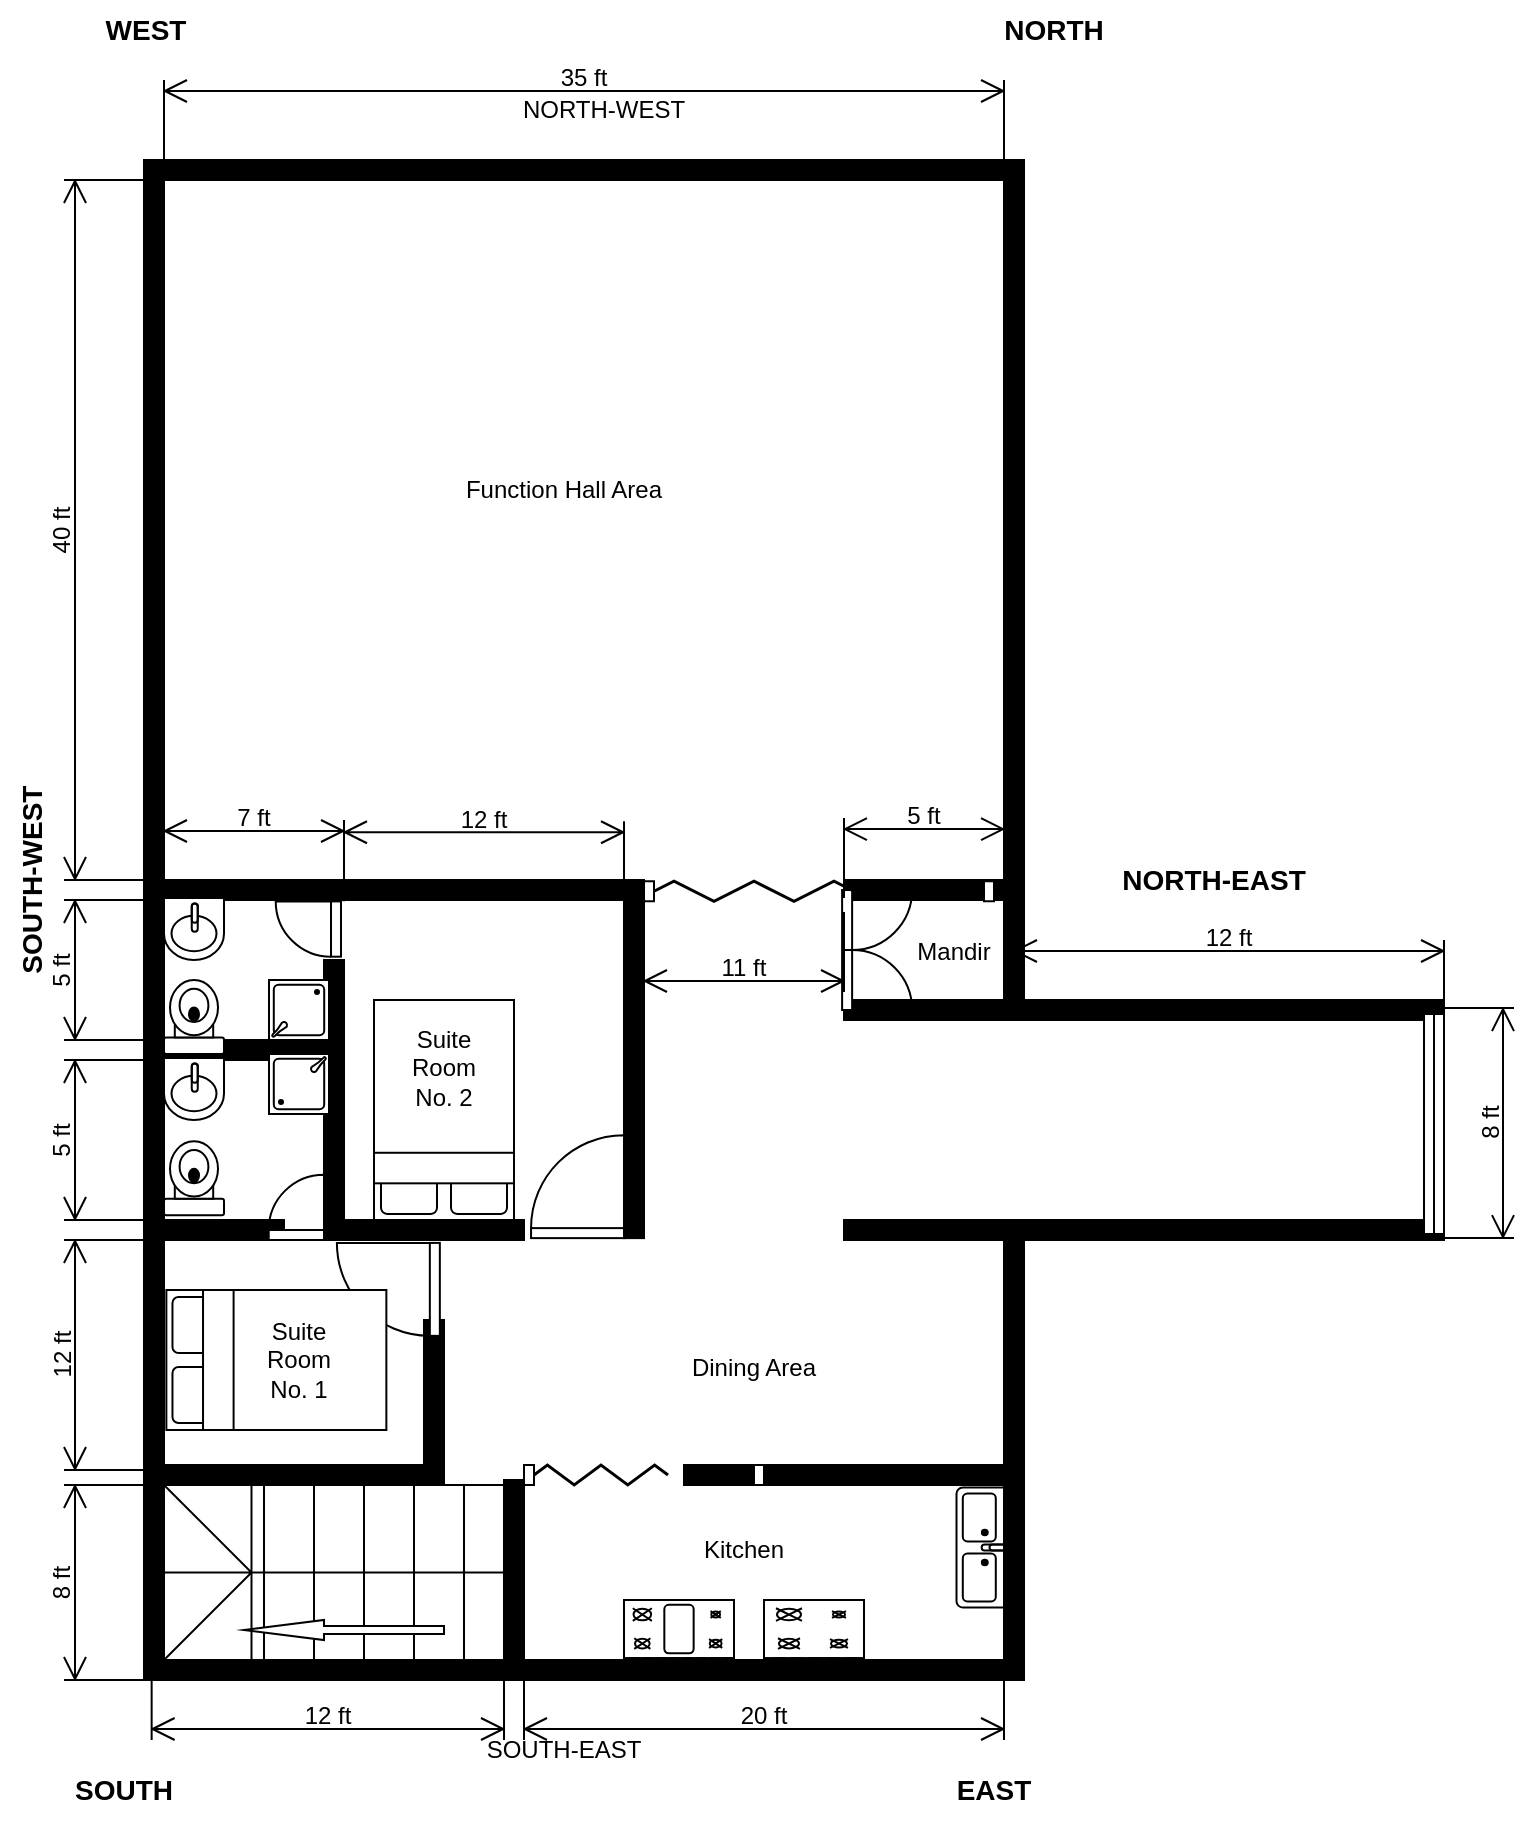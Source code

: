 <mxfile version="24.3.1" type="github" pages="2">
  <diagram name="Chilakalapudi" id="MxFsTh5EfBBZG-4ZZ3Ez">
    <mxGraphModel dx="1434" dy="746" grid="1" gridSize="10" guides="1" tooltips="1" connect="1" arrows="1" fold="1" page="1" pageScale="1" pageWidth="850" pageHeight="1100" math="0" shadow="0">
      <root>
        <mxCell id="0" />
        <mxCell id="1" parent="0" />
        <mxCell id="P2xLhk2kLivvHlx-UTb--2" value="SOUTH" style="text;html=1;align=center;verticalAlign=middle;whiteSpace=wrap;rounded=0;fontStyle=1;fontSize=14;" parent="1" vertex="1">
          <mxGeometry x="40" y="990" width="60" height="30" as="geometry" />
        </mxCell>
        <mxCell id="P2xLhk2kLivvHlx-UTb--4" value="EAST" style="text;html=1;align=center;verticalAlign=middle;whiteSpace=wrap;rounded=0;fontStyle=1;fontSize=14;" parent="1" vertex="1">
          <mxGeometry x="475" y="990" width="60" height="30" as="geometry" />
        </mxCell>
        <mxCell id="P2xLhk2kLivvHlx-UTb--5" value="WEST" style="text;html=1;align=center;verticalAlign=middle;whiteSpace=wrap;rounded=0;fontStyle=1;fontSize=14;" parent="1" vertex="1">
          <mxGeometry x="51.18" y="110" width="60" height="30" as="geometry" />
        </mxCell>
        <mxCell id="P2xLhk2kLivvHlx-UTb--6" value="NORTH" style="text;html=1;align=center;verticalAlign=middle;whiteSpace=wrap;rounded=0;fontSize=14;fontStyle=1" parent="1" vertex="1">
          <mxGeometry x="505" y="110" width="60" height="30" as="geometry" />
        </mxCell>
        <mxCell id="P2xLhk2kLivvHlx-UTb--7" value="SOUTH-EAST" style="text;html=1;align=center;verticalAlign=middle;whiteSpace=wrap;rounded=0;" parent="1" vertex="1">
          <mxGeometry x="245" y="970" width="90" height="30" as="geometry" />
        </mxCell>
        <mxCell id="P2xLhk2kLivvHlx-UTb--8" value="NORTH-EAST" style="text;html=1;align=center;verticalAlign=middle;whiteSpace=wrap;rounded=0;fontStyle=1;fontSize=14;" parent="1" vertex="1">
          <mxGeometry x="550" y="535" width="130" height="30" as="geometry" />
        </mxCell>
        <mxCell id="P2xLhk2kLivvHlx-UTb--9" value="SOUTH-WEST" style="text;html=1;align=center;verticalAlign=middle;whiteSpace=wrap;rounded=0;rotation=-90;fontStyle=1;fontSize=14;" parent="1" vertex="1">
          <mxGeometry x="-36.18" y="535" width="120" height="30" as="geometry" />
        </mxCell>
        <mxCell id="P2xLhk2kLivvHlx-UTb--10" value="NORTH-WEST" style="text;html=1;align=center;verticalAlign=middle;whiteSpace=wrap;rounded=0;" parent="1" vertex="1">
          <mxGeometry x="260" y="150" width="100" height="30" as="geometry" />
        </mxCell>
        <mxCell id="P2xLhk2kLivvHlx-UTb--14" value="" style="verticalLabelPosition=bottom;html=1;verticalAlign=top;align=center;shape=mxgraph.floorplan.stairsRest;rotation=-180;" parent="1" vertex="1">
          <mxGeometry x="90" y="852.5" width="175" height="87.5" as="geometry" />
        </mxCell>
        <mxCell id="P2xLhk2kLivvHlx-UTb--17" value="" style="verticalLabelPosition=bottom;html=1;verticalAlign=top;align=center;shape=mxgraph.floorplan.wall;fillColor=strokeColor;" parent="1" vertex="1">
          <mxGeometry x="430" y="610" width="80" height="10" as="geometry" />
        </mxCell>
        <mxCell id="P2xLhk2kLivvHlx-UTb--23" value="" style="verticalLabelPosition=bottom;html=1;verticalAlign=top;align=center;shape=mxgraph.floorplan.wall;fillColor=strokeColor;direction=south;" parent="1" vertex="1">
          <mxGeometry x="170" y="590" width="10" height="130" as="geometry" />
        </mxCell>
        <mxCell id="P2xLhk2kLivvHlx-UTb--24" value="" style="verticalLabelPosition=bottom;html=1;verticalAlign=top;align=center;shape=mxgraph.floorplan.wall;fillColor=strokeColor;direction=south;" parent="1" vertex="1">
          <mxGeometry x="260" y="850" width="10" height="90" as="geometry" />
        </mxCell>
        <mxCell id="P2xLhk2kLivvHlx-UTb--25" value="" style="verticalLabelPosition=bottom;html=1;verticalAlign=top;align=center;shape=mxgraph.floorplan.wall;fillColor=strokeColor;" parent="1" vertex="1">
          <mxGeometry x="350" y="842.5" width="165" height="10" as="geometry" />
        </mxCell>
        <mxCell id="P2xLhk2kLivvHlx-UTb--26" value="" style="verticalLabelPosition=bottom;html=1;verticalAlign=top;align=center;shape=mxgraph.floorplan.wall;fillColor=strokeColor;" parent="1" vertex="1">
          <mxGeometry x="90" y="842.5" width="140" height="10" as="geometry" />
        </mxCell>
        <mxCell id="P2xLhk2kLivvHlx-UTb--27" value="" style="verticalLabelPosition=bottom;html=1;verticalAlign=top;align=center;shape=mxgraph.floorplan.wall;fillColor=strokeColor;" parent="1" vertex="1">
          <mxGeometry x="90" y="720" width="60" height="10" as="geometry" />
        </mxCell>
        <mxCell id="P2xLhk2kLivvHlx-UTb--28" value="" style="verticalLabelPosition=bottom;html=1;verticalAlign=top;align=center;shape=mxgraph.floorplan.wall;fillColor=strokeColor;direction=south;" parent="1" vertex="1">
          <mxGeometry x="220" y="770" width="10" height="72.5" as="geometry" />
        </mxCell>
        <mxCell id="P2xLhk2kLivvHlx-UTb--29" value="" style="verticalLabelPosition=bottom;html=1;verticalAlign=top;align=center;shape=mxgraph.floorplan.wall;fillColor=strokeColor;" parent="1" vertex="1">
          <mxGeometry x="430" y="720" width="80" height="10" as="geometry" />
        </mxCell>
        <mxCell id="P2xLhk2kLivvHlx-UTb--30" value="" style="verticalLabelPosition=bottom;html=1;verticalAlign=top;align=center;shape=mxgraph.floorplan.doorAccordion;dx=0.6;" parent="1" vertex="1">
          <mxGeometry x="270" y="842.5" width="120" height="10" as="geometry" />
        </mxCell>
        <mxCell id="P2xLhk2kLivvHlx-UTb--31" value="" style="verticalLabelPosition=bottom;html=1;verticalAlign=top;align=center;shape=mxgraph.floorplan.wall;fillColor=strokeColor;direction=south;" parent="1" vertex="1">
          <mxGeometry x="80" y="190" width="10" height="760" as="geometry" />
        </mxCell>
        <mxCell id="P2xLhk2kLivvHlx-UTb--32" value="" style="verticalLabelPosition=bottom;html=1;verticalAlign=top;align=center;shape=mxgraph.floorplan.wall;fillColor=strokeColor;direction=south;" parent="1" vertex="1">
          <mxGeometry x="510" y="190" width="10" height="430" as="geometry" />
        </mxCell>
        <mxCell id="P2xLhk2kLivvHlx-UTb--33" value="" style="verticalLabelPosition=bottom;html=1;verticalAlign=top;align=center;shape=mxgraph.floorplan.wall;fillColor=strokeColor;" parent="1" vertex="1">
          <mxGeometry x="90" y="190" width="420" height="10" as="geometry" />
        </mxCell>
        <mxCell id="P2xLhk2kLivvHlx-UTb--34" value="" style="verticalLabelPosition=bottom;html=1;verticalAlign=top;align=center;shape=mxgraph.floorplan.wall;fillColor=strokeColor;" parent="1" vertex="1">
          <mxGeometry x="260" y="940" width="260" height="10" as="geometry" />
        </mxCell>
        <mxCell id="P2xLhk2kLivvHlx-UTb--35" value="" style="verticalLabelPosition=bottom;html=1;verticalAlign=top;align=center;shape=mxgraph.floorplan.wall;fillColor=strokeColor;" parent="1" vertex="1">
          <mxGeometry x="80" y="940" width="190" height="10" as="geometry" />
        </mxCell>
        <mxCell id="P2xLhk2kLivvHlx-UTb--36" value="" style="verticalLabelPosition=bottom;html=1;verticalAlign=top;align=center;shape=mxgraph.floorplan.wall;fillColor=strokeColor;" parent="1" vertex="1">
          <mxGeometry x="80" y="630" width="90" height="10" as="geometry" />
        </mxCell>
        <mxCell id="P2xLhk2kLivvHlx-UTb--37" value="" style="verticalLabelPosition=bottom;html=1;verticalAlign=top;align=center;shape=mxgraph.floorplan.wall;fillColor=strokeColor;" parent="1" vertex="1">
          <mxGeometry x="90" y="550" width="240" height="10" as="geometry" />
        </mxCell>
        <mxCell id="P2xLhk2kLivvHlx-UTb--38" value="" style="verticalLabelPosition=bottom;html=1;verticalAlign=top;align=center;shape=mxgraph.floorplan.wall;fillColor=strokeColor;direction=south;" parent="1" vertex="1">
          <mxGeometry x="320" y="559.06" width="10" height="170" as="geometry" />
        </mxCell>
        <mxCell id="P2xLhk2kLivvHlx-UTb--39" value="" style="verticalLabelPosition=bottom;html=1;verticalAlign=top;align=center;shape=mxgraph.floorplan.wall;fillColor=strokeColor;" parent="1" vertex="1">
          <mxGeometry x="170" y="720" width="100" height="10" as="geometry" />
        </mxCell>
        <mxCell id="P2xLhk2kLivvHlx-UTb--41" value="" style="verticalLabelPosition=bottom;html=1;verticalAlign=top;align=center;shape=mxgraph.floorplan.doorLeft;aspect=fixed;rotation=-180;" parent="1" vertex="1">
          <mxGeometry x="273.53" y="679.69" width="46.47" height="49.37" as="geometry" />
        </mxCell>
        <mxCell id="P2xLhk2kLivvHlx-UTb--42" value="" style="verticalLabelPosition=bottom;html=1;verticalAlign=top;align=center;shape=mxgraph.floorplan.doorLeft;aspect=fixed;rotation=-180;" parent="1" vertex="1">
          <mxGeometry x="142.36" y="700.63" width="27.64" height="29.37" as="geometry" />
        </mxCell>
        <mxCell id="P2xLhk2kLivvHlx-UTb--43" value="" style="verticalLabelPosition=bottom;html=1;verticalAlign=top;align=center;shape=mxgraph.floorplan.doorLeft;aspect=fixed;rotation=90;" parent="1" vertex="1">
          <mxGeometry x="150" y="559.84" width="27.64" height="29.37" as="geometry" />
        </mxCell>
        <mxCell id="P2xLhk2kLivvHlx-UTb--44" value="" style="verticalLabelPosition=bottom;html=1;verticalAlign=top;align=center;shape=mxgraph.floorplan.doorLeft;aspect=fixed;rotation=90;" parent="1" vertex="1">
          <mxGeometry x="180.0" y="730" width="46.47" height="49.37" as="geometry" />
        </mxCell>
        <mxCell id="P2xLhk2kLivvHlx-UTb--45" value="" style="verticalLabelPosition=bottom;html=1;verticalAlign=top;align=center;shape=mxgraph.floorplan.wall;fillColor=strokeColor;" parent="1" vertex="1">
          <mxGeometry x="430" y="550" width="85" height="10" as="geometry" />
        </mxCell>
        <mxCell id="P2xLhk2kLivvHlx-UTb--47" value="" style="verticalLabelPosition=bottom;html=1;verticalAlign=top;align=center;shape=mxgraph.floorplan.wall;fillColor=strokeColor;" parent="1" vertex="1">
          <mxGeometry x="515" y="720" width="215" height="10" as="geometry" />
        </mxCell>
        <mxCell id="P2xLhk2kLivvHlx-UTb--48" value="" style="verticalLabelPosition=bottom;html=1;verticalAlign=top;align=center;shape=mxgraph.floorplan.wall;fillColor=strokeColor;" parent="1" vertex="1">
          <mxGeometry x="520" y="610" width="210" height="10" as="geometry" />
        </mxCell>
        <mxCell id="P2xLhk2kLivvHlx-UTb--50" value="" style="verticalLabelPosition=bottom;html=1;verticalAlign=top;align=center;shape=mxgraph.floorplan.doorDouble;aspect=fixed;rotation=-90;" parent="1" vertex="1">
          <mxGeometry x="415" y="569.06" width="60" height="31.88" as="geometry" />
        </mxCell>
        <mxCell id="P2xLhk2kLivvHlx-UTb--51" value="" style="verticalLabelPosition=bottom;html=1;verticalAlign=top;align=center;shape=mxgraph.floorplan.toilet;rotation=-180;" parent="1" vertex="1">
          <mxGeometry x="90" y="680.63" width="30" height="37" as="geometry" />
        </mxCell>
        <mxCell id="P2xLhk2kLivvHlx-UTb--52" value="" style="verticalLabelPosition=bottom;html=1;verticalAlign=top;align=center;shape=mxgraph.floorplan.sink_1;" parent="1" vertex="1">
          <mxGeometry x="90" y="639.06" width="30" height="30.94" as="geometry" />
        </mxCell>
        <mxCell id="P2xLhk2kLivvHlx-UTb--56" value="" style="verticalLabelPosition=bottom;html=1;verticalAlign=top;align=center;shape=mxgraph.floorplan.shower2;rotation=0;" parent="1" vertex="1">
          <mxGeometry x="142.5" y="637" width="30" height="30" as="geometry" />
        </mxCell>
        <mxCell id="P2xLhk2kLivvHlx-UTb--57" value="" style="verticalLabelPosition=bottom;html=1;verticalAlign=top;align=center;shape=mxgraph.floorplan.toilet;rotation=-180;" parent="1" vertex="1">
          <mxGeometry x="90" y="600" width="30" height="37" as="geometry" />
        </mxCell>
        <mxCell id="P2xLhk2kLivvHlx-UTb--58" value="" style="verticalLabelPosition=bottom;html=1;verticalAlign=top;align=center;shape=mxgraph.floorplan.sink_1;" parent="1" vertex="1">
          <mxGeometry x="90" y="559.06" width="30" height="30.94" as="geometry" />
        </mxCell>
        <mxCell id="P2xLhk2kLivvHlx-UTb--59" value="" style="verticalLabelPosition=bottom;html=1;verticalAlign=top;align=center;shape=mxgraph.floorplan.shower2;rotation=-180;" parent="1" vertex="1">
          <mxGeometry x="142.5" y="600" width="30" height="30" as="geometry" />
        </mxCell>
        <mxCell id="P2xLhk2kLivvHlx-UTb--60" value="" style="verticalLabelPosition=bottom;html=1;verticalAlign=top;align=center;shape=mxgraph.floorplan.doorAccordion;dx=0.6;" parent="1" vertex="1">
          <mxGeometry x="330" y="550.63" width="175" height="10" as="geometry" />
        </mxCell>
        <mxCell id="P2xLhk2kLivvHlx-UTb--61" value="" style="verticalLabelPosition=bottom;html=1;verticalAlign=top;align=center;shape=mxgraph.floorplan.sink_double2;rotation=90;" parent="1" vertex="1">
          <mxGeometry x="470" y="870" width="60" height="27.5" as="geometry" />
        </mxCell>
        <mxCell id="P2xLhk2kLivvHlx-UTb--62" value="" style="verticalLabelPosition=bottom;html=1;verticalAlign=top;align=center;shape=mxgraph.floorplan.range_1;" parent="1" vertex="1">
          <mxGeometry x="390" y="910" width="50" height="30" as="geometry" />
        </mxCell>
        <mxCell id="P2xLhk2kLivvHlx-UTb--63" value="" style="verticalLabelPosition=bottom;html=1;verticalAlign=top;align=center;shape=mxgraph.floorplan.range_2;" parent="1" vertex="1">
          <mxGeometry x="320" y="910" width="55" height="30" as="geometry" />
        </mxCell>
        <mxCell id="P2xLhk2kLivvHlx-UTb--64" value="" style="html=1;shadow=0;dashed=0;align=center;verticalAlign=middle;shape=mxgraph.arrows2.arrow;dy=0.6;dx=40;flipH=1;notch=0;" parent="1" vertex="1">
          <mxGeometry x="130" y="920" width="100" height="10" as="geometry" />
        </mxCell>
        <mxCell id="P2xLhk2kLivvHlx-UTb--67" value="Dining Area" style="text;html=1;align=center;verticalAlign=middle;whiteSpace=wrap;rounded=0;" parent="1" vertex="1">
          <mxGeometry x="320" y="779.37" width="130" height="30" as="geometry" />
        </mxCell>
        <mxCell id="P2xLhk2kLivvHlx-UTb--68" value="Function Hall Area" style="text;html=1;align=center;verticalAlign=middle;whiteSpace=wrap;rounded=0;" parent="1" vertex="1">
          <mxGeometry x="220" y="340" width="140" height="30" as="geometry" />
        </mxCell>
        <mxCell id="P2xLhk2kLivvHlx-UTb--69" value="Kitchen" style="text;html=1;align=center;verticalAlign=middle;whiteSpace=wrap;rounded=0;" parent="1" vertex="1">
          <mxGeometry x="350" y="870" width="60" height="30" as="geometry" />
        </mxCell>
        <mxCell id="P2xLhk2kLivvHlx-UTb--70" value="Mandir" style="text;html=1;align=center;verticalAlign=middle;whiteSpace=wrap;rounded=0;" parent="1" vertex="1">
          <mxGeometry x="455" y="570.94" width="60" height="30" as="geometry" />
        </mxCell>
        <mxCell id="P2xLhk2kLivvHlx-UTb--71" value="" style="verticalLabelPosition=bottom;html=1;verticalAlign=top;align=center;shape=mxgraph.floorplan.wall;fillColor=strokeColor;direction=south;" parent="1" vertex="1">
          <mxGeometry x="510" y="720" width="10" height="230" as="geometry" />
        </mxCell>
        <mxCell id="P2xLhk2kLivvHlx-UTb--73" value="" style="verticalLabelPosition=bottom;html=1;verticalAlign=top;align=center;shape=mxgraph.floorplan.window;rotation=90;" parent="1" vertex="1">
          <mxGeometry x="670" y="667" width="110" height="10" as="geometry" />
        </mxCell>
        <mxCell id="P2xLhk2kLivvHlx-UTb--75" value="" style="verticalLabelPosition=bottom;html=1;verticalAlign=top;align=center;shape=mxgraph.floorplan.bed_double;rotation=-90;" parent="1" vertex="1">
          <mxGeometry x="111.18" y="735" width="70" height="110" as="geometry" />
        </mxCell>
        <mxCell id="P2xLhk2kLivvHlx-UTb--65" value="Suite Room No. 1" style="text;html=1;align=center;verticalAlign=middle;whiteSpace=wrap;rounded=0;" parent="1" vertex="1">
          <mxGeometry x="135" y="775" width="45" height="30" as="geometry" />
        </mxCell>
        <mxCell id="P2xLhk2kLivvHlx-UTb--76" value="" style="verticalLabelPosition=bottom;html=1;verticalAlign=top;align=center;shape=mxgraph.floorplan.bed_double;rotation=-180;" parent="1" vertex="1">
          <mxGeometry x="195.0" y="610" width="70" height="110" as="geometry" />
        </mxCell>
        <mxCell id="P2xLhk2kLivvHlx-UTb--66" value="Suite Room No. 2" style="text;html=1;align=center;verticalAlign=middle;whiteSpace=wrap;rounded=0;" parent="1" vertex="1">
          <mxGeometry x="210" y="629.06" width="40" height="30" as="geometry" />
        </mxCell>
        <mxCell id="P2xLhk2kLivvHlx-UTb--77" value="8 ft" style="shape=dimension;direction=south;whiteSpace=wrap;html=1;align=center;points=[];verticalAlign=top;labelBackgroundColor=none;horizontal=0;spacingTop=-15;" parent="1" vertex="1">
          <mxGeometry x="40" y="852.5" width="40" height="97.5" as="geometry" />
        </mxCell>
        <mxCell id="P2xLhk2kLivvHlx-UTb--78" value="12 ft" style="shape=dimension;direction=south;whiteSpace=wrap;html=1;align=center;points=[];verticalAlign=top;labelBackgroundColor=none;horizontal=0;spacingTop=-15;" parent="1" vertex="1">
          <mxGeometry x="40" y="730" width="40" height="115" as="geometry" />
        </mxCell>
        <mxCell id="P2xLhk2kLivvHlx-UTb--79" value="5 ft" style="shape=dimension;direction=south;whiteSpace=wrap;html=1;align=center;points=[];verticalAlign=top;labelBackgroundColor=none;horizontal=0;spacingTop=-15;" parent="1" vertex="1">
          <mxGeometry x="40" y="640" width="40" height="80" as="geometry" />
        </mxCell>
        <mxCell id="P2xLhk2kLivvHlx-UTb--80" value="5 ft" style="shape=dimension;direction=south;whiteSpace=wrap;html=1;align=center;points=[];verticalAlign=top;labelBackgroundColor=none;horizontal=0;spacingTop=-15;" parent="1" vertex="1">
          <mxGeometry x="40" y="560" width="40" height="70" as="geometry" />
        </mxCell>
        <mxCell id="P2xLhk2kLivvHlx-UTb--81" value="40 ft" style="shape=dimension;direction=south;whiteSpace=wrap;html=1;align=center;points=[];verticalAlign=top;labelBackgroundColor=none;horizontal=0;spacingTop=-15;" parent="1" vertex="1">
          <mxGeometry x="40" y="200" width="40" height="350" as="geometry" />
        </mxCell>
        <mxCell id="P2xLhk2kLivvHlx-UTb--82" value="12 ft" style="shape=dimension;whiteSpace=wrap;html=1;align=center;points=[];verticalAlign=bottom;spacingBottom=3;labelBackgroundColor=none;" parent="1" vertex="1">
          <mxGeometry x="83.82" y="940" width="176.18" height="40" as="geometry" />
        </mxCell>
        <mxCell id="P2xLhk2kLivvHlx-UTb--83" value="20 ft" style="shape=dimension;whiteSpace=wrap;html=1;align=center;points=[];verticalAlign=bottom;spacingBottom=3;labelBackgroundColor=none;" parent="1" vertex="1">
          <mxGeometry x="270" y="940" width="240" height="40" as="geometry" />
        </mxCell>
        <mxCell id="P2xLhk2kLivvHlx-UTb--84" value="7 ft" style="shape=dimension;direction=west;whiteSpace=wrap;html=1;align=center;points=[];verticalAlign=top;spacingTop=-15;labelBackgroundColor=none;" parent="1" vertex="1">
          <mxGeometry x="90" y="520" width="90" height="40" as="geometry" />
        </mxCell>
        <mxCell id="P2xLhk2kLivvHlx-UTb--85" value="12 ft" style="shape=dimension;direction=west;whiteSpace=wrap;html=1;align=center;points=[];verticalAlign=top;spacingTop=-15;labelBackgroundColor=none;" parent="1" vertex="1">
          <mxGeometry x="180" y="520.63" width="140" height="40" as="geometry" />
        </mxCell>
        <mxCell id="P2xLhk2kLivvHlx-UTb--86" value="5 ft" style="shape=dimension;direction=west;whiteSpace=wrap;html=1;align=center;points=[];verticalAlign=top;spacingTop=-15;labelBackgroundColor=none;" parent="1" vertex="1">
          <mxGeometry x="430" y="519.06" width="80" height="40" as="geometry" />
        </mxCell>
        <mxCell id="P2xLhk2kLivvHlx-UTb--87" value="11 ft" style="shape=dimension;whiteSpace=wrap;html=1;align=center;points=[];verticalAlign=bottom;spacingBottom=3;labelBackgroundColor=none;" parent="1" vertex="1">
          <mxGeometry x="330" y="566" width="100" height="40" as="geometry" />
        </mxCell>
        <mxCell id="P2xLhk2kLivvHlx-UTb--88" value="35 ft" style="shape=dimension;direction=west;whiteSpace=wrap;html=1;align=center;points=[];verticalAlign=top;spacingTop=-15;labelBackgroundColor=none;" parent="1" vertex="1">
          <mxGeometry x="90" y="150" width="420" height="40" as="geometry" />
        </mxCell>
        <mxCell id="P2xLhk2kLivvHlx-UTb--89" value="8 ft" style="shape=dimension;direction=north;whiteSpace=wrap;html=1;align=center;points=[];verticalAlign=bottom;labelBackgroundColor=none;horizontal=0;spacingBottom=3;" parent="1" vertex="1">
          <mxGeometry x="730" y="614.06" width="35" height="115" as="geometry" />
        </mxCell>
        <mxCell id="P2xLhk2kLivvHlx-UTb--90" value="12 ft" style="shape=dimension;direction=west;whiteSpace=wrap;html=1;align=center;points=[];verticalAlign=top;spacingTop=-15;labelBackgroundColor=none;" parent="1" vertex="1">
          <mxGeometry x="515" y="580" width="215" height="40" as="geometry" />
        </mxCell>
      </root>
    </mxGraphModel>
  </diagram>
  <diagram id="MP44GsQ58Iuzb6ViUy0c" name="Circlepet">
    <mxGraphModel dx="1434" dy="746" grid="1" gridSize="10" guides="1" tooltips="1" connect="1" arrows="1" fold="1" page="1" pageScale="1" pageWidth="850" pageHeight="1100" math="0" shadow="0">
      <root>
        <mxCell id="0" />
        <mxCell id="1" parent="0" />
        <mxCell id="Xp0dzvFvYJ4Tbk_Q_fzT-2" value="" style="verticalLabelPosition=bottom;html=1;verticalAlign=top;align=center;shape=mxgraph.floorplan.wall;fillColor=strokeColor;" vertex="1" parent="1">
          <mxGeometry x="160" y="40" width="410" height="10" as="geometry" />
        </mxCell>
        <mxCell id="Xp0dzvFvYJ4Tbk_Q_fzT-3" value="" style="verticalLabelPosition=bottom;html=1;verticalAlign=top;align=center;shape=mxgraph.floorplan.wall;fillColor=strokeColor;direction=south;" vertex="1" parent="1">
          <mxGeometry x="160" y="50" width="10" height="510" as="geometry" />
        </mxCell>
        <mxCell id="Xp0dzvFvYJ4Tbk_Q_fzT-4" value="" style="verticalLabelPosition=bottom;html=1;verticalAlign=top;align=center;shape=mxgraph.floorplan.wall;fillColor=strokeColor;direction=south;" vertex="1" parent="1">
          <mxGeometry x="710" y="160" width="10" height="1070" as="geometry" />
        </mxCell>
        <mxCell id="Xp0dzvFvYJ4Tbk_Q_fzT-5" value="" style="verticalLabelPosition=bottom;html=1;verticalAlign=top;align=center;shape=mxgraph.floorplan.wall;fillColor=strokeColor;" vertex="1" parent="1">
          <mxGeometry x="160" y="1230" width="200" height="10" as="geometry" />
        </mxCell>
        <mxCell id="Xp0dzvFvYJ4Tbk_Q_fzT-6" value="" style="verticalLabelPosition=bottom;html=1;verticalAlign=top;align=center;shape=mxgraph.floorplan.wall;fillColor=strokeColor;direction=south;" vertex="1" parent="1">
          <mxGeometry x="560" y="50" width="10" height="30" as="geometry" />
        </mxCell>
        <mxCell id="Xp0dzvFvYJ4Tbk_Q_fzT-7" value="" style="verticalLabelPosition=bottom;html=1;verticalAlign=top;align=center;shape=mxgraph.floorplan.wall;fillColor=strokeColor;" vertex="1" parent="1">
          <mxGeometry x="280" y="510" width="280" height="10" as="geometry" />
        </mxCell>
        <mxCell id="Xp0dzvFvYJ4Tbk_Q_fzT-9" value="" style="verticalLabelPosition=bottom;html=1;verticalAlign=top;align=center;shape=mxgraph.floorplan.wall;fillColor=strokeColor;" vertex="1" parent="1">
          <mxGeometry x="560" y="160" width="150" height="10" as="geometry" />
        </mxCell>
        <mxCell id="Xp0dzvFvYJ4Tbk_Q_fzT-8" value="" style="verticalLabelPosition=bottom;html=1;verticalAlign=top;align=center;shape=mxgraph.floorplan.wall;fillColor=strokeColor;" vertex="1" parent="1">
          <mxGeometry x="280" y="830" width="280" height="10" as="geometry" />
        </mxCell>
        <mxCell id="Xp0dzvFvYJ4Tbk_Q_fzT-10" value="" style="verticalLabelPosition=bottom;html=1;verticalAlign=top;align=center;shape=mxgraph.floorplan.wall;fillColor=strokeColor;direction=south;" vertex="1" parent="1">
          <mxGeometry x="560" y="170" width="10" height="230" as="geometry" />
        </mxCell>
        <mxCell id="Xp0dzvFvYJ4Tbk_Q_fzT-11" value="" style="verticalLabelPosition=bottom;html=1;verticalAlign=top;align=center;shape=mxgraph.floorplan.wall;fillColor=strokeColor;" vertex="1" parent="1">
          <mxGeometry x="670" y="390" width="40" height="10" as="geometry" />
        </mxCell>
        <mxCell id="Xp0dzvFvYJ4Tbk_Q_fzT-13" value="" style="verticalLabelPosition=bottom;html=1;verticalAlign=top;align=center;shape=mxgraph.floorplan.doorRight;aspect=fixed;rotation=90;" vertex="1" parent="1">
          <mxGeometry x="449.06" y="394.06" width="110" height="116.88" as="geometry" />
        </mxCell>
        <mxCell id="Xp0dzvFvYJ4Tbk_Q_fzT-14" value="" style="verticalLabelPosition=bottom;html=1;verticalAlign=top;align=center;shape=mxgraph.floorplan.doorRight;aspect=fixed;rotation=-180;" vertex="1" parent="1">
          <mxGeometry x="570" y="293.75" width="100" height="106.25" as="geometry" />
        </mxCell>
        <mxCell id="Xp0dzvFvYJ4Tbk_Q_fzT-15" value="" style="verticalLabelPosition=bottom;html=1;verticalAlign=top;align=center;shape=mxgraph.floorplan.sink_1;rotation=90;" vertex="1" parent="1">
          <mxGeometry x="670" y="329.38" width="40" height="35" as="geometry" />
        </mxCell>
        <mxCell id="Xp0dzvFvYJ4Tbk_Q_fzT-16" value="" style="verticalLabelPosition=bottom;html=1;verticalAlign=top;align=center;shape=mxgraph.floorplan.toilet;rotation=-90;" vertex="1" parent="1">
          <mxGeometry x="580" y="240" width="50" height="67" as="geometry" />
        </mxCell>
        <mxCell id="Xp0dzvFvYJ4Tbk_Q_fzT-17" value="" style="verticalLabelPosition=bottom;html=1;verticalAlign=top;align=center;shape=mxgraph.floorplan.shower2;rotation=-90;" vertex="1" parent="1">
          <mxGeometry x="612.5" y="130" width="57.5" height="140" as="geometry" />
        </mxCell>
        <mxCell id="Xp0dzvFvYJ4Tbk_Q_fzT-18" value="" style="verticalLabelPosition=bottom;html=1;verticalAlign=top;align=center;shape=mxgraph.floorplan.bed_double;rotation=-90;" vertex="1" parent="1">
          <mxGeometry x="170" y="170" width="200" height="180" as="geometry" />
        </mxCell>
        <mxCell id="Xp0dzvFvYJ4Tbk_Q_fzT-21" value="" style="verticalLabelPosition=bottom;html=1;verticalAlign=top;align=center;shape=mxgraph.floorplan.doorSlidingGlass;dx=0.25;rotation=90;" vertex="1" parent="1">
          <mxGeometry x="521.73" y="120" width="86.53" height="10" as="geometry" />
        </mxCell>
        <mxCell id="Xp0dzvFvYJ4Tbk_Q_fzT-22" value="" style="verticalLabelPosition=bottom;html=1;verticalAlign=top;align=center;shape=mxgraph.floorplan.window;" vertex="1" parent="1">
          <mxGeometry x="610" y="160" width="60" height="10" as="geometry" />
        </mxCell>
        <mxCell id="Xp0dzvFvYJ4Tbk_Q_fzT-23" value="" style="verticalLabelPosition=bottom;html=1;verticalAlign=top;align=center;shape=mxgraph.floorplan.windowGarden;dx=0.25;" vertex="1" parent="1">
          <mxGeometry x="570" y="30" width="120" height="20" as="geometry" />
        </mxCell>
        <mxCell id="Xp0dzvFvYJ4Tbk_Q_fzT-24" value="" style="verticalLabelPosition=bottom;html=1;verticalAlign=top;align=center;shape=mxgraph.floorplan.wall;fillColor=strokeColor;" vertex="1" parent="1">
          <mxGeometry x="690" y="40" width="30" height="10" as="geometry" />
        </mxCell>
        <mxCell id="Xp0dzvFvYJ4Tbk_Q_fzT-25" value="" style="verticalLabelPosition=bottom;html=1;verticalAlign=top;align=center;shape=mxgraph.floorplan.wall;fillColor=strokeColor;direction=south;" vertex="1" parent="1">
          <mxGeometry x="710" y="50" width="10" height="30" as="geometry" />
        </mxCell>
        <mxCell id="Xp0dzvFvYJ4Tbk_Q_fzT-26" value="" style="verticalLabelPosition=bottom;html=1;verticalAlign=top;align=center;shape=mxgraph.floorplan.windowGarden;dx=0.25;rotation=90;" vertex="1" parent="1">
          <mxGeometry x="675" y="110" width="90" height="20" as="geometry" />
        </mxCell>
        <mxCell id="Xp0dzvFvYJ4Tbk_Q_fzT-27" value="" style="verticalLabelPosition=bottom;html=1;verticalAlign=top;align=center;shape=mxgraph.floorplan.flat_tv;rotation=90;" vertex="1" parent="1">
          <mxGeometry x="660" y="1029.38" width="80" height="25" as="geometry" />
        </mxCell>
        <mxCell id="Xp0dzvFvYJ4Tbk_Q_fzT-28" value="" style="verticalLabelPosition=bottom;html=1;verticalAlign=top;align=center;shape=mxgraph.floorplan.water_cooler;" vertex="1" parent="1">
          <mxGeometry x="670" y="50" width="40" height="40" as="geometry" />
        </mxCell>
        <mxCell id="Xp0dzvFvYJ4Tbk_Q_fzT-29" value="" style="verticalLabelPosition=bottom;html=1;verticalAlign=top;align=center;shape=mxgraph.floorplan.wall;fillColor=strokeColor;strokeColor=#B3B3B3;" vertex="1" parent="1">
          <mxGeometry x="170" y="70" width="390" height="10" as="geometry" />
        </mxCell>
        <mxCell id="Xp0dzvFvYJ4Tbk_Q_fzT-31" value="" style="verticalLabelPosition=bottom;html=1;verticalAlign=top;align=center;shape=mxgraph.floorplan.stairs;direction=south;rotation=90;" vertex="1" parent="1">
          <mxGeometry x="191.88" y="1099.38" width="108.75" height="152.5" as="geometry" />
        </mxCell>
        <mxCell id="Xp0dzvFvYJ4Tbk_Q_fzT-32" value="" style="verticalLabelPosition=bottom;html=1;verticalAlign=top;align=center;shape=mxgraph.floorplan.stairs;direction=south;rotation=-180;" vertex="1" parent="1">
          <mxGeometry x="170" y="960" width="100" height="162.5" as="geometry" />
        </mxCell>
        <mxCell id="Xp0dzvFvYJ4Tbk_Q_fzT-33" value="" style="verticalLabelPosition=bottom;html=1;verticalAlign=top;align=center;shape=mxgraph.floorplan.stairs;direction=south;rotation=-90;" vertex="1" parent="1">
          <mxGeometry x="212.5" y="797.5" width="120" height="205" as="geometry" />
        </mxCell>
        <mxCell id="Xp0dzvFvYJ4Tbk_Q_fzT-34" value="" style="verticalLabelPosition=bottom;html=1;verticalAlign=top;align=center;shape=mxgraph.floorplan.wall;fillColor=strokeColor;direction=south;" vertex="1" parent="1">
          <mxGeometry x="280" y="520" width="10" height="40" as="geometry" />
        </mxCell>
        <mxCell id="Xp0dzvFvYJ4Tbk_Q_fzT-35" value="" style="verticalLabelPosition=bottom;html=1;verticalAlign=top;align=center;shape=mxgraph.floorplan.wall;fillColor=strokeColor;" vertex="1" parent="1">
          <mxGeometry x="280" y="1116.25" width="428.26" height="10" as="geometry" />
        </mxCell>
        <mxCell id="Xp0dzvFvYJ4Tbk_Q_fzT-36" value="" style="verticalLabelPosition=bottom;html=1;verticalAlign=top;align=center;shape=mxgraph.floorplan.stairs;direction=south;rotation=0;" vertex="1" parent="1">
          <mxGeometry x="270" y="963.75" width="108.26" height="156.25" as="geometry" />
        </mxCell>
        <mxCell id="Xp0dzvFvYJ4Tbk_Q_fzT-38" value="" style="verticalLabelPosition=bottom;html=1;verticalAlign=top;align=center;shape=mxgraph.floorplan.wall;fillColor=strokeColor;direction=south;" vertex="1" parent="1">
          <mxGeometry x="280" y="680" width="10" height="160" as="geometry" />
        </mxCell>
        <mxCell id="Xp0dzvFvYJ4Tbk_Q_fzT-39" value="" style="verticalLabelPosition=bottom;html=1;verticalAlign=top;align=center;shape=mxgraph.floorplan.doorBypass;dx=0.25;rotation=90;" vertex="1" parent="1">
          <mxGeometry x="221.5" y="611.5" width="127" height="10" as="geometry" />
        </mxCell>
        <mxCell id="Xp0dzvFvYJ4Tbk_Q_fzT-40" value="" style="verticalLabelPosition=bottom;html=1;verticalAlign=top;align=center;shape=mxgraph.floorplan.windowGarden;dx=0.25;rotation=-90;" vertex="1" parent="1">
          <mxGeometry x="20" y="691.5" width="280" height="20" as="geometry" />
        </mxCell>
        <mxCell id="Xp0dzvFvYJ4Tbk_Q_fzT-41" value="" style="verticalLabelPosition=bottom;html=1;verticalAlign=top;align=center;shape=mxgraph.floorplan.wall;fillColor=strokeColor;direction=south;" vertex="1" parent="1">
          <mxGeometry x="160" y="840" width="10" height="400" as="geometry" />
        </mxCell>
        <mxCell id="Xp0dzvFvYJ4Tbk_Q_fzT-42" value="" style="verticalLabelPosition=bottom;html=1;verticalAlign=top;align=center;shape=mxgraph.floorplan.wall;fillColor=strokeColor;direction=south;" vertex="1" parent="1">
          <mxGeometry x="559.06" y="660" width="10" height="180" as="geometry" />
        </mxCell>
        <mxCell id="Xp0dzvFvYJ4Tbk_Q_fzT-46" value="" style="verticalLabelPosition=bottom;html=1;verticalAlign=top;align=center;shape=mxgraph.floorplan.doorLeft;aspect=fixed;rotation=-180;" vertex="1" parent="1">
          <mxGeometry x="559.38" y="991.33" width="121.1" height="128.67" as="geometry" />
        </mxCell>
        <mxCell id="Xp0dzvFvYJ4Tbk_Q_fzT-47" value="" style="verticalLabelPosition=bottom;html=1;verticalAlign=top;align=center;shape=mxgraph.floorplan.window;" vertex="1" parent="1">
          <mxGeometry x="400" y="1116.25" width="100" height="10" as="geometry" />
        </mxCell>
        <mxCell id="Xp0dzvFvYJ4Tbk_Q_fzT-51" value="" style="verticalLabelPosition=bottom;html=1;verticalAlign=top;align=center;shape=mxgraph.floorplan.desk_corner_2;rotation=-90;" vertex="1" parent="1">
          <mxGeometry x="275" y="700" width="150" height="120" as="geometry" />
        </mxCell>
        <mxCell id="Xp0dzvFvYJ4Tbk_Q_fzT-49" value="" style="verticalLabelPosition=bottom;html=1;verticalAlign=top;align=center;shape=mxgraph.floorplan.windowGlider;dx=0.25;" vertex="1" parent="1">
          <mxGeometry x="170" y="510" width="110" height="10" as="geometry" />
        </mxCell>
        <mxCell id="Xp0dzvFvYJ4Tbk_Q_fzT-50" value="" style="verticalLabelPosition=bottom;html=1;verticalAlign=top;align=center;shape=mxgraph.floorplan.window;" vertex="1" parent="1">
          <mxGeometry x="298.5" y="830" width="50" height="10" as="geometry" />
        </mxCell>
        <mxCell id="Xp0dzvFvYJ4Tbk_Q_fzT-52" value="" style="verticalLabelPosition=bottom;html=1;verticalAlign=top;align=center;shape=mxgraph.floorplan.sink_double2;rotation=90;" vertex="1" parent="1">
          <mxGeometry x="500" y="700" width="80" height="35" as="geometry" />
        </mxCell>
        <mxCell id="Xp0dzvFvYJ4Tbk_Q_fzT-53" value="" style="verticalLabelPosition=bottom;html=1;verticalAlign=top;align=center;shape=mxgraph.floorplan.wall;fillColor=strokeColor;direction=south;" vertex="1" parent="1">
          <mxGeometry x="559.06" y="510" width="10" height="50" as="geometry" />
        </mxCell>
        <mxCell id="Xp0dzvFvYJ4Tbk_Q_fzT-55" value="" style="verticalLabelPosition=bottom;html=1;verticalAlign=top;align=center;shape=mxgraph.floorplan.desk_corner_2;rotation=-180;" vertex="1" parent="1">
          <mxGeometry x="409.06" y="761.5" width="150" height="68.5" as="geometry" />
        </mxCell>
        <mxCell id="Xp0dzvFvYJ4Tbk_Q_fzT-56" value="" style="verticalLabelPosition=bottom;html=1;verticalAlign=top;align=center;shape=mxgraph.floorplan.wall;fillColor=strokeColor;direction=south;dashed=1;strokeColor=#B3B3B3;" vertex="1" parent="1">
          <mxGeometry x="280" y="841.88" width="10" height="278.12" as="geometry" />
        </mxCell>
        <mxCell id="Xp0dzvFvYJ4Tbk_Q_fzT-58" value="" style="verticalLabelPosition=bottom;html=1;verticalAlign=top;align=center;shape=mxgraph.floorplan.sofa;rotation=-90;" vertex="1" parent="1">
          <mxGeometry x="350" y="993.75" width="150" height="80" as="geometry" />
        </mxCell>
        <mxCell id="Xp0dzvFvYJ4Tbk_Q_fzT-60" value="" style="verticalLabelPosition=bottom;html=1;verticalAlign=top;align=center;shape=mxgraph.floorplan.chair;" vertex="1" parent="1">
          <mxGeometry x="510" y="1130" width="41" height="52" as="geometry" />
        </mxCell>
        <mxCell id="Xp0dzvFvYJ4Tbk_Q_fzT-61" value="" style="verticalLabelPosition=bottom;html=1;verticalAlign=top;align=center;shape=mxgraph.floorplan.chair;" vertex="1" parent="1">
          <mxGeometry x="559.06" y="1130" width="41" height="52" as="geometry" />
        </mxCell>
        <mxCell id="Xp0dzvFvYJ4Tbk_Q_fzT-63" value="" style="verticalLabelPosition=bottom;html=1;verticalAlign=top;align=center;shape=mxgraph.floorplan.wall;fillColor=strokeColor;dashed=1;strokeColor=#B3B3B3;" vertex="1" parent="1">
          <mxGeometry x="360" y="1230" width="360" height="10" as="geometry" />
        </mxCell>
        <mxCell id="Xp0dzvFvYJ4Tbk_Q_fzT-64" value="" style="verticalLabelPosition=bottom;html=1;verticalAlign=top;align=center;shape=mxgraph.floorplan.window;rotation=90;" vertex="1" parent="1">
          <mxGeometry x="665" y="601.5" width="100" height="10" as="geometry" />
        </mxCell>
        <mxCell id="Xp0dzvFvYJ4Tbk_Q_fzT-65" value="" style="verticalLabelPosition=bottom;html=1;verticalAlign=top;align=center;shape=mxgraph.floorplan.window;rotation=90;" vertex="1" parent="1">
          <mxGeometry x="665" y="880.0" width="100" height="10" as="geometry" />
        </mxCell>
        <mxCell id="Xp0dzvFvYJ4Tbk_Q_fzT-66" value="Master Bedroom&lt;br&gt;10 x 12" style="text;html=1;align=center;verticalAlign=middle;whiteSpace=wrap;rounded=0;" vertex="1" parent="1">
          <mxGeometry x="389.06" y="230" width="60" height="30" as="geometry" />
        </mxCell>
        <mxCell id="Xp0dzvFvYJ4Tbk_Q_fzT-67" value="Utility&lt;br&gt;3 x 4" style="text;html=1;align=center;verticalAlign=middle;whiteSpace=wrap;rounded=0;" vertex="1" parent="1">
          <mxGeometry x="610" y="90" width="60" height="30" as="geometry" />
        </mxCell>
        <mxCell id="Xp0dzvFvYJ4Tbk_Q_fzT-68" value="Toilet&lt;br&gt;4 x 6" style="text;html=1;align=center;verticalAlign=middle;whiteSpace=wrap;rounded=0;" vertex="1" parent="1">
          <mxGeometry x="648.26" y="263.75" width="60" height="30" as="geometry" />
        </mxCell>
        <mxCell id="Xp0dzvFvYJ4Tbk_Q_fzT-69" value="Kitchen&lt;br&gt;&lt;div&gt;7 x 8&lt;/div&gt;" style="text;html=1;align=center;verticalAlign=middle;whiteSpace=wrap;rounded=0;" vertex="1" parent="1">
          <mxGeometry x="410.06" y="640" width="60" height="30" as="geometry" />
        </mxCell>
        <mxCell id="Xp0dzvFvYJ4Tbk_Q_fzT-70" value="Wash Area&lt;br&gt;3 x 8" style="text;html=1;align=center;verticalAlign=middle;whiteSpace=wrap;rounded=0;" vertex="1" parent="1">
          <mxGeometry x="180" y="611.5" width="70" height="30" as="geometry" />
        </mxCell>
        <mxCell id="Xp0dzvFvYJ4Tbk_Q_fzT-71" value="Drawing Room&lt;br&gt;7 x 10" style="text;html=1;align=center;verticalAlign=middle;whiteSpace=wrap;rounded=0;" vertex="1" parent="1">
          <mxGeometry x="509.06" y="980" width="90.94" height="30" as="geometry" />
        </mxCell>
        <mxCell id="Xp0dzvFvYJ4Tbk_Q_fzT-72" value="Porch" style="text;html=1;align=center;verticalAlign=middle;whiteSpace=wrap;rounded=0;" vertex="1" parent="1">
          <mxGeometry x="454" y="1170" width="60" height="30" as="geometry" />
        </mxCell>
        <mxCell id="Xp0dzvFvYJ4Tbk_Q_fzT-73" value="" style="endArrow=classic;html=1;rounded=0;entryX=0.797;entryY=0.294;entryDx=0;entryDy=0;entryPerimeter=0;" edge="1" parent="1" target="Xp0dzvFvYJ4Tbk_Q_fzT-31">
          <mxGeometry width="50" height="50" relative="1" as="geometry">
            <mxPoint x="330" y="1200" as="sourcePoint" />
            <mxPoint x="212.5" y="1200" as="targetPoint" />
          </mxGeometry>
        </mxCell>
        <mxCell id="Xp0dzvFvYJ4Tbk_Q_fzT-74" value="" style="endArrow=classic;html=1;rounded=0;" edge="1" parent="1">
          <mxGeometry width="50" height="50" relative="1" as="geometry">
            <mxPoint x="333.75" y="913.44" as="sourcePoint" />
            <mxPoint x="332.5" y="1048.44" as="targetPoint" />
          </mxGeometry>
        </mxCell>
        <mxCell id="Xp0dzvFvYJ4Tbk_Q_fzT-75" value="Lobby&lt;br&gt;4 x 11" style="text;html=1;align=center;verticalAlign=middle;whiteSpace=wrap;rounded=0;" vertex="1" parent="1">
          <mxGeometry x="610" y="711.5" width="60" height="30" as="geometry" />
        </mxCell>
        <mxCell id="Xp0dzvFvYJ4Tbk_Q_fzT-77" value="West (14 ft)" style="shape=dimension;direction=west;whiteSpace=wrap;html=1;align=center;points=[];verticalAlign=top;spacingTop=-15;labelBackgroundColor=none;" vertex="1" parent="1">
          <mxGeometry x="160" y="10" width="560" height="40" as="geometry" />
        </mxCell>
        <mxCell id="Xp0dzvFvYJ4Tbk_Q_fzT-78" value="South (30 ft)" style="shape=dimension;direction=south;whiteSpace=wrap;html=1;align=center;points=[];verticalAlign=top;labelBackgroundColor=none;horizontal=0;spacingTop=-15;" vertex="1" parent="1">
          <mxGeometry x="120" y="40" width="40" height="1200" as="geometry" />
        </mxCell>
        <mxCell id="Xp0dzvFvYJ4Tbk_Q_fzT-87" value="" style="verticalLabelPosition=bottom;html=1;verticalAlign=top;align=center;shape=mxgraph.floorplan.chair;shadow=0;rotation=-180;" vertex="1" parent="1">
          <mxGeometry x="474" y="880" width="40" height="52" as="geometry" />
        </mxCell>
        <mxCell id="Xp0dzvFvYJ4Tbk_Q_fzT-88" value="" style="verticalLabelPosition=bottom;html=1;verticalAlign=top;align=center;shape=mxgraph.floorplan.chair;shadow=0;rotation=180;" vertex="1" parent="1">
          <mxGeometry x="420.06" y="880" width="40" height="52" as="geometry" />
        </mxCell>
        <mxCell id="Xp0dzvFvYJ4Tbk_Q_fzT-89" value="" style="shape=rect;shadow=0;html=1;rotation=-90;" vertex="1" parent="1">
          <mxGeometry x="442" y="814" width="51.73" height="124" as="geometry" />
        </mxCell>
        <mxCell id="Xp0dzvFvYJ4Tbk_Q_fzT-90" value="" style="verticalLabelPosition=bottom;html=1;verticalAlign=top;align=center;shape=mxgraph.floorplan.office_chair;shadow=0;" vertex="1" parent="1">
          <mxGeometry x="345" y="440" width="40" height="43" as="geometry" />
        </mxCell>
        <mxCell id="Xp0dzvFvYJ4Tbk_Q_fzT-91" value="" style="shape=rect;shadow=0;html=1;" vertex="1" parent="1">
          <mxGeometry x="325" y="460" width="80" height="50" as="geometry" />
        </mxCell>
        <mxCell id="Xp0dzvFvYJ4Tbk_Q_fzT-92" value="" style="verticalLabelPosition=bottom;html=1;verticalAlign=top;align=center;shape=mxgraph.floorplan.workstation;shadow=0;flipV=1;" vertex="1" parent="1">
          <mxGeometry x="340" y="470" width="50" height="40" as="geometry" />
        </mxCell>
        <mxCell id="Xp0dzvFvYJ4Tbk_Q_fzT-93" value="" style="verticalLabelPosition=bottom;html=1;verticalAlign=top;align=center;shape=mxgraph.floorplan.range_1;rotation=90;" vertex="1" parent="1">
          <mxGeometry x="375" y="783" width="40" height="62" as="geometry" />
        </mxCell>
        <mxCell id="Xp0dzvFvYJ4Tbk_Q_fzT-94" value="" style="verticalLabelPosition=bottom;html=1;verticalAlign=top;align=center;shape=mxgraph.floorplan.flat_tv;rotation=90;" vertex="1" parent="1">
          <mxGeometry x="521.73" y="240" width="70" height="10" as="geometry" />
        </mxCell>
        <mxCell id="Xp0dzvFvYJ4Tbk_Q_fzT-95" value="Wardrobe" style="text;html=1;align=center;verticalAlign=middle;whiteSpace=wrap;rounded=0;" vertex="1" parent="1">
          <mxGeometry x="329.06" y="50" width="60" height="30" as="geometry" />
        </mxCell>
        <mxCell id="Xp0dzvFvYJ4Tbk_Q_fzT-96" value="" style="endArrow=none;dashed=1;html=1;rounded=0;" edge="1" parent="1">
          <mxGeometry width="50" height="50" relative="1" as="geometry">
            <mxPoint x="380" y="940" as="sourcePoint" />
            <mxPoint x="560" y="940" as="targetPoint" />
          </mxGeometry>
        </mxCell>
      </root>
    </mxGraphModel>
  </diagram>
</mxfile>
